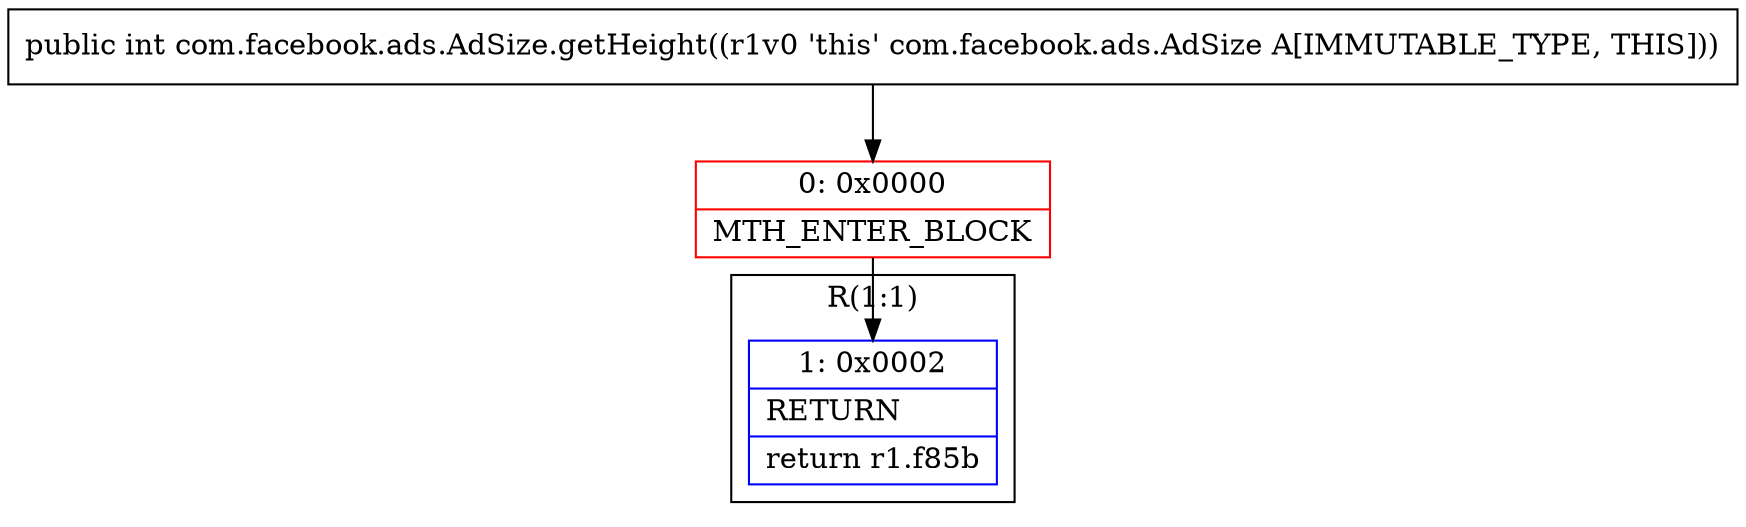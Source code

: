 digraph "CFG forcom.facebook.ads.AdSize.getHeight()I" {
subgraph cluster_Region_489756906 {
label = "R(1:1)";
node [shape=record,color=blue];
Node_1 [shape=record,label="{1\:\ 0x0002|RETURN\l|return r1.f85b\l}"];
}
Node_0 [shape=record,color=red,label="{0\:\ 0x0000|MTH_ENTER_BLOCK\l}"];
MethodNode[shape=record,label="{public int com.facebook.ads.AdSize.getHeight((r1v0 'this' com.facebook.ads.AdSize A[IMMUTABLE_TYPE, THIS])) }"];
MethodNode -> Node_0;
Node_0 -> Node_1;
}

